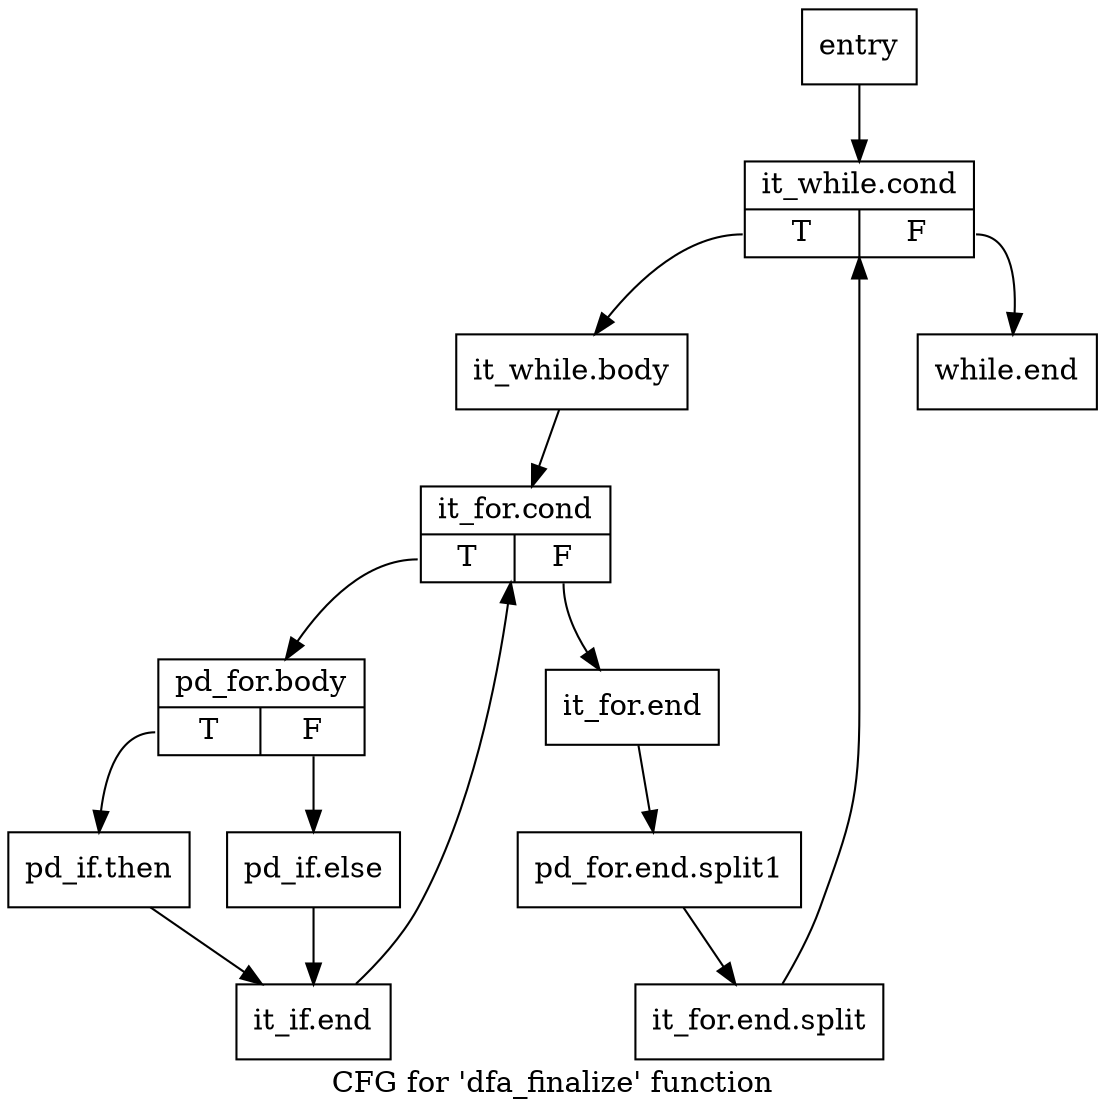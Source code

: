 digraph "CFG for 'dfa_finalize' function" {
	label="CFG for 'dfa_finalize' function";

	Node0x37d4950 [shape=record,label="{entry}"];
	Node0x37d4950 -> Node0x37d8f70;
	Node0x37d8f70 [shape=record,label="{it_while.cond|{<s0>T|<s1>F}}"];
	Node0x37d8f70:s0 -> Node0x37d8fc0;
	Node0x37d8f70:s1 -> Node0x37d91f0;
	Node0x37d8fc0 [shape=record,label="{it_while.body}"];
	Node0x37d8fc0 -> Node0x37d9010;
	Node0x37d9010 [shape=record,label="{it_for.cond|{<s0>T|<s1>F}}"];
	Node0x37d9010:s0 -> Node0x37d9060;
	Node0x37d9010:s1 -> Node0x37d91a0;
	Node0x37d9060 [shape=record,label="{pd_for.body|{<s0>T|<s1>F}}"];
	Node0x37d9060:s0 -> Node0x37d90b0;
	Node0x37d9060:s1 -> Node0x37d9100;
	Node0x37d90b0 [shape=record,label="{pd_if.then}"];
	Node0x37d90b0 -> Node0x37d9150;
	Node0x37d9100 [shape=record,label="{pd_if.else}"];
	Node0x37d9100 -> Node0x37d9150;
	Node0x37d9150 [shape=record,label="{it_if.end}"];
	Node0x37d9150 -> Node0x37d9010;
	Node0x37d91a0 [shape=record,label="{it_for.end}"];
	Node0x37d91a0 -> Node0x4c55420;
	Node0x4c55420 [shape=record,label="{pd_for.end.split1}"];
	Node0x4c55420 -> Node0x4c55100;
	Node0x4c55100 [shape=record,label="{it_for.end.split}"];
	Node0x4c55100 -> Node0x37d8f70;
	Node0x37d91f0 [shape=record,label="{while.end}"];
}
